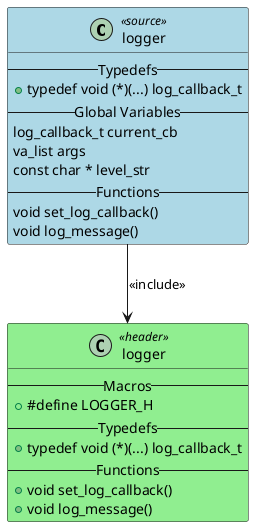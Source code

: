 @startuml logger

class "logger" as LOGGER <<source>> #LightBlue
{
    -- Typedefs --
    + typedef void (*)(...) log_callback_t
    -- Global Variables --
    log_callback_t current_cb
    va_list args
    const char * level_str
    -- Functions --
    void set_log_callback()
    void log_message()
}

class "logger" as HEADER_LOGGER <<header>> #LightGreen
{
    -- Macros --
    + #define LOGGER_H
    -- Typedefs --
    + typedef void (*)(...) log_callback_t
    -- Functions --
    + void set_log_callback()
    + void log_message()
}

LOGGER --> HEADER_LOGGER : <<include>>

@enduml